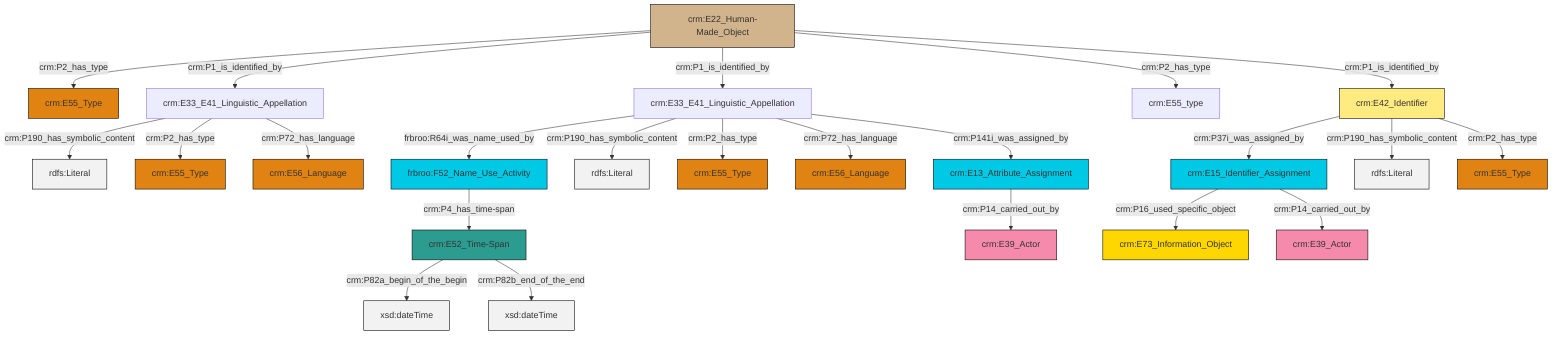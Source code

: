 graph TD
classDef Literal fill:#f2f2f2,stroke:#000000;
classDef CRM_Entity fill:#FFFFFF,stroke:#000000;
classDef Temporal_Entity fill:#00C9E6, stroke:#000000;
classDef Type fill:#E18312, stroke:#000000;
classDef Time-Span fill:#2C9C91, stroke:#000000;
classDef Appellation fill:#FFEB7F, stroke:#000000;
classDef Place fill:#008836, stroke:#000000;
classDef Persistent_Item fill:#B266B2, stroke:#000000;
classDef Conceptual_Object fill:#FFD700, stroke:#000000;
classDef Physical_Thing fill:#D2B48C, stroke:#000000;
classDef Actor fill:#f58aad, stroke:#000000;
classDef PC_Classes fill:#4ce600, stroke:#000000;
classDef Multi fill:#cccccc,stroke:#000000;

6["crm:E22_Human-Made_Object"]:::Physical_Thing -->|crm:P2_has_type| 7["crm:E55_Type"]:::Type
8["crm:E33_E41_Linguistic_Appellation"]:::Default -->|crm:P190_has_symbolic_content| 9[rdfs:Literal]:::Literal
14["crm:E33_E41_Linguistic_Appellation"]:::Default -->|frbroo:R64i_was_name_used_by| 12["frbroo:F52_Name_Use_Activity"]:::Temporal_Entity
17["crm:E13_Attribute_Assignment"]:::Temporal_Entity -->|crm:P14_carried_out_by| 18["crm:E39_Actor"]:::Actor
10["crm:E52_Time-Span"]:::Time-Span -->|crm:P82a_begin_of_the_begin| 19[xsd:dateTime]:::Literal
22["crm:E42_Identifier"]:::Appellation -->|crm:P37i_was_assigned_by| 15["crm:E15_Identifier_Assignment"]:::Temporal_Entity
22["crm:E42_Identifier"]:::Appellation -->|crm:P190_has_symbolic_content| 26[rdfs:Literal]:::Literal
6["crm:E22_Human-Made_Object"]:::Physical_Thing -->|crm:P1_is_identified_by| 8["crm:E33_E41_Linguistic_Appellation"]:::Default
14["crm:E33_E41_Linguistic_Appellation"]:::Default -->|crm:P190_has_symbolic_content| 29[rdfs:Literal]:::Literal
10["crm:E52_Time-Span"]:::Time-Span -->|crm:P82b_end_of_the_end| 30[xsd:dateTime]:::Literal
22["crm:E42_Identifier"]:::Appellation -->|crm:P2_has_type| 2["crm:E55_Type"]:::Type
6["crm:E22_Human-Made_Object"]:::Physical_Thing -->|crm:P1_is_identified_by| 14["crm:E33_E41_Linguistic_Appellation"]:::Default
8["crm:E33_E41_Linguistic_Appellation"]:::Default -->|crm:P2_has_type| 27["crm:E55_Type"]:::Type
14["crm:E33_E41_Linguistic_Appellation"]:::Default -->|crm:P2_has_type| 20["crm:E55_Type"]:::Type
15["crm:E15_Identifier_Assignment"]:::Temporal_Entity -->|crm:P16_used_specific_object| 24["crm:E73_Information_Object"]:::Conceptual_Object
12["frbroo:F52_Name_Use_Activity"]:::Temporal_Entity -->|crm:P4_has_time-span| 10["crm:E52_Time-Span"]:::Time-Span
6["crm:E22_Human-Made_Object"]:::Physical_Thing -->|crm:P2_has_type| 34["crm:E55_type"]:::Default
15["crm:E15_Identifier_Assignment"]:::Temporal_Entity -->|crm:P14_carried_out_by| 0["crm:E39_Actor"]:::Actor
8["crm:E33_E41_Linguistic_Appellation"]:::Default -->|crm:P72_has_language| 4["crm:E56_Language"]:::Type
6["crm:E22_Human-Made_Object"]:::Physical_Thing -->|crm:P1_is_identified_by| 22["crm:E42_Identifier"]:::Appellation
14["crm:E33_E41_Linguistic_Appellation"]:::Default -->|crm:P72_has_language| 32["crm:E56_Language"]:::Type
14["crm:E33_E41_Linguistic_Appellation"]:::Default -->|crm:P141i_was_assigned_by| 17["crm:E13_Attribute_Assignment"]:::Temporal_Entity